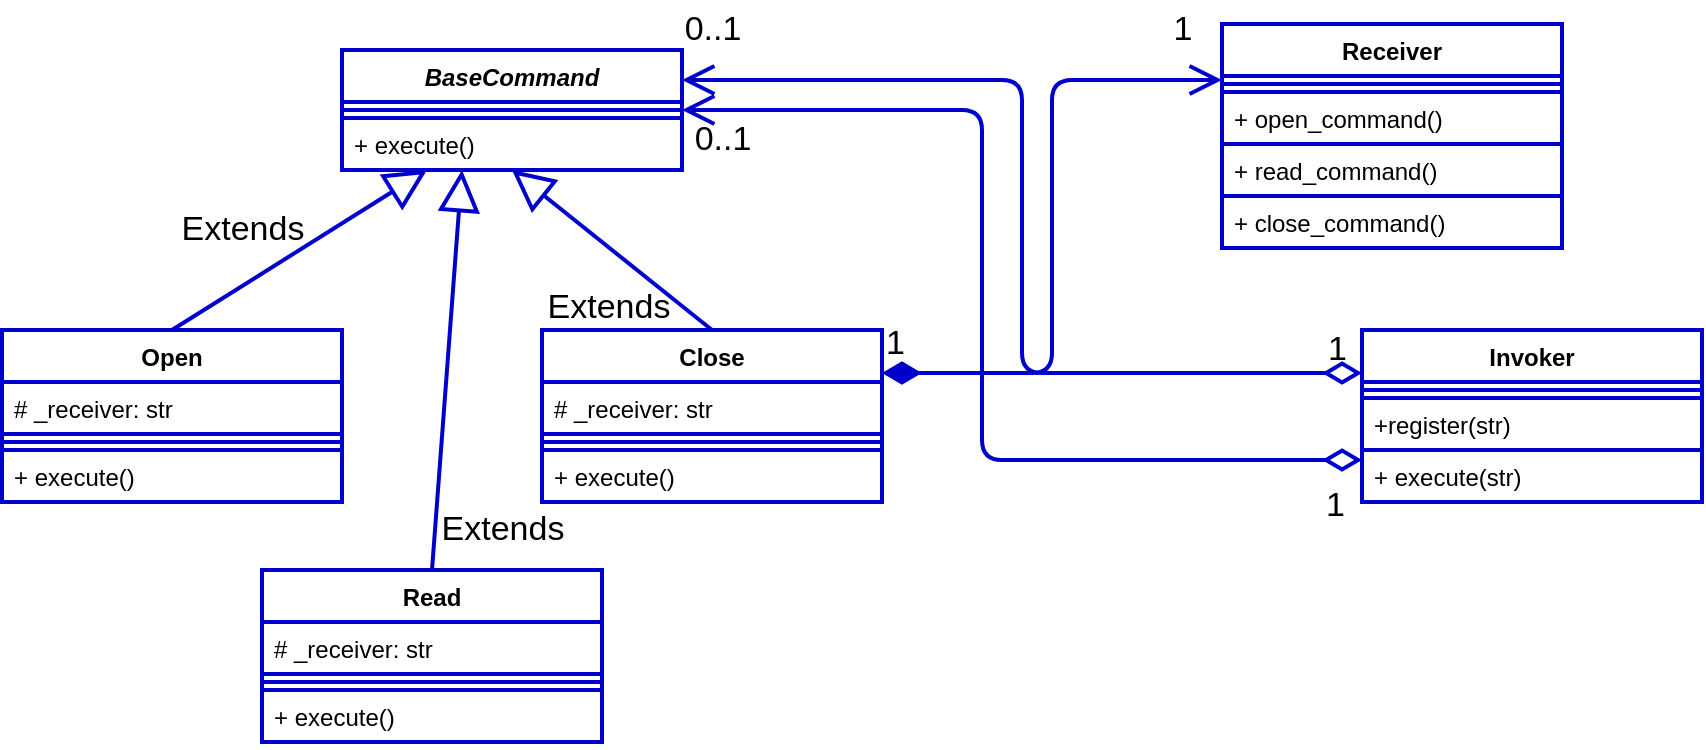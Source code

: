 <mxfile version="21.3.8" type="device">
  <diagram id="1Gqa9_uStb6yGPrUkZsY" name="Page-1">
    <mxGraphModel dx="880" dy="452" grid="1" gridSize="10" guides="1" tooltips="1" connect="1" arrows="1" fold="1" page="1" pageScale="1" pageWidth="850" pageHeight="1100" background="#ffffff" math="0" shadow="0">
      <root>
        <mxCell id="0" />
        <mxCell id="1" parent="0" />
        <mxCell id="2" value="BaseCommand" style="swimlane;fontStyle=3;align=center;verticalAlign=top;childLayout=stackLayout;horizontal=1;startSize=26;horizontalStack=0;resizeParent=1;resizeParentMax=0;resizeLast=0;collapsible=1;marginBottom=0;fontColor=#000000;strokeColor=#0000CC;strokeWidth=2;fillColor=#FFFFFF;" parent="1" vertex="1">
          <mxGeometry x="290" y="70" width="170" height="60" as="geometry" />
        </mxCell>
        <mxCell id="3" value="" style="line;strokeWidth=2;align=left;verticalAlign=middle;spacingTop=-1;spacingLeft=3;spacingRight=3;rotatable=0;labelPosition=right;points=[];portConstraint=eastwest;fontColor=#000000;strokeColor=#0000CC;fillColor=#FFFFFF;" parent="2" vertex="1">
          <mxGeometry y="26" width="170" height="8" as="geometry" />
        </mxCell>
        <mxCell id="4" value="+ execute()" style="text;align=left;verticalAlign=top;spacingLeft=4;spacingRight=4;overflow=hidden;rotatable=0;points=[[0,0.5],[1,0.5]];portConstraint=eastwest;fontColor=#000000;strokeColor=#0000CC;strokeWidth=2;fillColor=#FFFFFF;" parent="2" vertex="1">
          <mxGeometry y="34" width="170" height="26" as="geometry" />
        </mxCell>
        <mxCell id="6" value="Open" style="swimlane;fontStyle=1;align=center;verticalAlign=top;childLayout=stackLayout;horizontal=1;startSize=26;horizontalStack=0;resizeParent=1;resizeParentMax=0;resizeLast=0;collapsible=1;marginBottom=0;fontColor=#000000;strokeColor=#0000CC;strokeWidth=2;fillColor=#FFFFFF;" parent="1" vertex="1">
          <mxGeometry x="120" y="210" width="170" height="86" as="geometry" />
        </mxCell>
        <mxCell id="9" value="# _receiver: str" style="text;align=left;verticalAlign=top;spacingLeft=4;spacingRight=4;overflow=hidden;rotatable=0;points=[[0,0.5],[1,0.5]];portConstraint=eastwest;fontColor=#000000;strokeColor=#0000CC;strokeWidth=2;fillColor=#FFFFFF;" parent="6" vertex="1">
          <mxGeometry y="26" width="170" height="26" as="geometry" />
        </mxCell>
        <mxCell id="7" value="" style="line;strokeWidth=2;align=left;verticalAlign=middle;spacingTop=-1;spacingLeft=3;spacingRight=3;rotatable=0;labelPosition=right;points=[];portConstraint=eastwest;fontColor=#000000;strokeColor=#0000CC;fillColor=#FFFFFF;" parent="6" vertex="1">
          <mxGeometry y="52" width="170" height="8" as="geometry" />
        </mxCell>
        <mxCell id="8" value="+ execute()" style="text;align=left;verticalAlign=top;spacingLeft=4;spacingRight=4;overflow=hidden;rotatable=0;points=[[0,0.5],[1,0.5]];portConstraint=eastwest;fontColor=#000000;strokeColor=#0000CC;strokeWidth=2;fillColor=#FFFFFF;" parent="6" vertex="1">
          <mxGeometry y="60" width="170" height="26" as="geometry" />
        </mxCell>
        <mxCell id="10" value="Close" style="swimlane;fontStyle=1;align=center;verticalAlign=top;childLayout=stackLayout;horizontal=1;startSize=26;horizontalStack=0;resizeParent=1;resizeParentMax=0;resizeLast=0;collapsible=1;marginBottom=0;fontColor=#000000;strokeColor=#0000CC;strokeWidth=2;fillColor=#FFFFFF;" parent="1" vertex="1">
          <mxGeometry x="390" y="210" width="170" height="86" as="geometry" />
        </mxCell>
        <mxCell id="14" value="# _receiver: str" style="text;align=left;verticalAlign=top;spacingLeft=4;spacingRight=4;overflow=hidden;rotatable=0;points=[[0,0.5],[1,0.5]];portConstraint=eastwest;fontColor=#000000;strokeColor=#0000CC;strokeWidth=2;fillColor=#FFFFFF;" parent="10" vertex="1">
          <mxGeometry y="26" width="170" height="26" as="geometry" />
        </mxCell>
        <mxCell id="12" value="" style="line;strokeWidth=2;align=left;verticalAlign=middle;spacingTop=-1;spacingLeft=3;spacingRight=3;rotatable=0;labelPosition=right;points=[];portConstraint=eastwest;fontColor=#000000;strokeColor=#0000CC;fillColor=#FFFFFF;" parent="10" vertex="1">
          <mxGeometry y="52" width="170" height="8" as="geometry" />
        </mxCell>
        <mxCell id="13" value="+ execute()" style="text;align=left;verticalAlign=top;spacingLeft=4;spacingRight=4;overflow=hidden;rotatable=0;points=[[0,0.5],[1,0.5]];portConstraint=eastwest;fontColor=#000000;strokeColor=#0000CC;strokeWidth=2;fillColor=#FFFFFF;" parent="10" vertex="1">
          <mxGeometry y="60" width="170" height="26" as="geometry" />
        </mxCell>
        <mxCell id="16" value="Receiver" style="swimlane;fontStyle=1;align=center;verticalAlign=top;childLayout=stackLayout;horizontal=1;startSize=26;horizontalStack=0;resizeParent=1;resizeParentMax=0;resizeLast=0;collapsible=1;marginBottom=0;fontColor=#000000;strokeColor=#0000CC;strokeWidth=2;fillColor=#FFFFFF;" parent="1" vertex="1">
          <mxGeometry x="730" y="57" width="170" height="112" as="geometry" />
        </mxCell>
        <mxCell id="18" value="" style="line;strokeWidth=2;align=left;verticalAlign=middle;spacingTop=-1;spacingLeft=3;spacingRight=3;rotatable=0;labelPosition=right;points=[];portConstraint=eastwest;fontColor=#000000;strokeColor=#0000CC;fillColor=#FFFFFF;" parent="16" vertex="1">
          <mxGeometry y="26" width="170" height="8" as="geometry" />
        </mxCell>
        <mxCell id="19" value="+ open_command()" style="text;align=left;verticalAlign=top;spacingLeft=4;spacingRight=4;overflow=hidden;rotatable=0;points=[[0,0.5],[1,0.5]];portConstraint=eastwest;fontColor=#000000;strokeColor=#0000CC;strokeWidth=2;fillColor=#FFFFFF;" parent="16" vertex="1">
          <mxGeometry y="34" width="170" height="26" as="geometry" />
        </mxCell>
        <mxCell id="17" value="+ read_command()" style="text;align=left;verticalAlign=top;spacingLeft=4;spacingRight=4;overflow=hidden;rotatable=0;points=[[0,0.5],[1,0.5]];portConstraint=eastwest;fontColor=#000000;strokeColor=#0000CC;strokeWidth=2;fillColor=#FFFFFF;" parent="16" vertex="1">
          <mxGeometry y="60" width="170" height="26" as="geometry" />
        </mxCell>
        <mxCell id="2WsWcnvq7W948kJ2YH0S-37" value="+ close_command()" style="text;align=left;verticalAlign=top;spacingLeft=4;spacingRight=4;overflow=hidden;rotatable=0;points=[[0,0.5],[1,0.5]];portConstraint=eastwest;fontColor=#000000;strokeColor=#0000CC;strokeWidth=2;fillColor=#FFFFFF;" vertex="1" parent="16">
          <mxGeometry y="86" width="170" height="26" as="geometry" />
        </mxCell>
        <mxCell id="27" value="Extends" style="endArrow=block;endSize=16;endFill=0;html=1;entryX=0.25;entryY=1;entryDx=0;entryDy=0;exitX=0.5;exitY=0;exitDx=0;exitDy=0;strokeWidth=2;strokeColor=#0000CC;fontSize=17;fontColor=#000000;labelBackgroundColor=none;" parent="1" source="6" target="2" edge="1">
          <mxGeometry x="-0.253" y="24" width="160" relative="1" as="geometry">
            <mxPoint x="340" y="210" as="sourcePoint" />
            <mxPoint x="500" y="210" as="targetPoint" />
            <mxPoint as="offset" />
          </mxGeometry>
        </mxCell>
        <mxCell id="28" value="Extends" style="endArrow=block;endSize=16;endFill=0;html=1;entryX=0.5;entryY=1;entryDx=0;entryDy=0;exitX=0.5;exitY=0;exitDx=0;exitDy=0;strokeWidth=2;strokeColor=#0000CC;fontSize=17;fontColor=#000000;labelBackgroundColor=none;" parent="1" source="10" target="2" edge="1">
          <mxGeometry x="-0.253" y="24" width="160" relative="1" as="geometry">
            <mxPoint x="215" y="220" as="sourcePoint" />
            <mxPoint x="342.5" y="140" as="targetPoint" />
            <mxPoint as="offset" />
          </mxGeometry>
        </mxCell>
        <mxCell id="30" value="1" style="text;html=1;align=center;verticalAlign=middle;resizable=0;points=[];autosize=1;fontSize=17;fontColor=#000000;" parent="1" vertex="1">
          <mxGeometry x="700" y="45" width="20" height="30" as="geometry" />
        </mxCell>
        <mxCell id="32" value="1" style="endArrow=open;html=1;endSize=12;startArrow=diamondThin;startSize=14;startFill=1;edgeStyle=orthogonalEdgeStyle;align=left;verticalAlign=bottom;labelBackgroundColor=none;strokeColor=#0000CC;strokeWidth=2;fontSize=17;fontColor=#000000;exitX=1;exitY=0.25;exitDx=0;exitDy=0;entryX=0;entryY=0.25;entryDx=0;entryDy=0;" parent="1" source="10" target="16" edge="1">
          <mxGeometry x="-1" y="3" relative="1" as="geometry">
            <mxPoint x="600" y="210" as="sourcePoint" />
            <mxPoint x="760" y="210" as="targetPoint" />
          </mxGeometry>
        </mxCell>
        <mxCell id="33" value="1" style="endArrow=open;html=1;endSize=12;startArrow=diamondThin;startSize=14;startFill=0;edgeStyle=orthogonalEdgeStyle;align=left;verticalAlign=bottom;labelBackgroundColor=none;strokeColor=#0000CC;strokeWidth=2;fontSize=17;fontColor=#000000;entryX=1;entryY=0.25;entryDx=0;entryDy=0;exitX=0;exitY=0.25;exitDx=0;exitDy=0;" parent="1" source="20" target="2" edge="1">
          <mxGeometry x="-0.921" relative="1" as="geometry">
            <mxPoint x="600" y="210" as="sourcePoint" />
            <mxPoint x="760" y="210" as="targetPoint" />
            <mxPoint as="offset" />
          </mxGeometry>
        </mxCell>
        <mxCell id="34" value="1" style="endArrow=open;html=1;endSize=12;startArrow=diamondThin;startSize=14;startFill=0;edgeStyle=orthogonalEdgeStyle;align=left;verticalAlign=bottom;labelBackgroundColor=none;strokeColor=#0000CC;strokeWidth=2;fontSize=17;fontColor=#000000;entryX=1;entryY=0.5;entryDx=0;entryDy=0;exitX=0;exitY=0.5;exitDx=0;exitDy=0;" parent="1" target="2" edge="1">
          <mxGeometry x="-0.922" y="35" relative="1" as="geometry">
            <mxPoint x="800" y="275" as="sourcePoint" />
            <mxPoint x="760" y="210" as="targetPoint" />
            <Array as="points">
              <mxPoint x="610" y="275" />
              <mxPoint x="610" y="100" />
            </Array>
            <mxPoint as="offset" />
          </mxGeometry>
        </mxCell>
        <mxCell id="20" value="Invoker" style="swimlane;fontStyle=1;align=center;verticalAlign=top;childLayout=stackLayout;horizontal=1;startSize=26;horizontalStack=0;resizeParent=1;resizeParentMax=0;resizeLast=0;collapsible=1;marginBottom=0;fontColor=#000000;strokeColor=#0000CC;strokeWidth=2;fillColor=#FFFFFF;" parent="1" vertex="1">
          <mxGeometry x="800" y="210" width="170" height="86" as="geometry" />
        </mxCell>
        <mxCell id="21" value="" style="line;strokeWidth=2;align=left;verticalAlign=middle;spacingTop=-1;spacingLeft=3;spacingRight=3;rotatable=0;labelPosition=right;points=[];portConstraint=eastwest;fontColor=#000000;strokeColor=#0000CC;fillColor=#FFFFFF;" parent="20" vertex="1">
          <mxGeometry y="26" width="170" height="8" as="geometry" />
        </mxCell>
        <mxCell id="25" value="+register(str)" style="text;align=left;verticalAlign=top;spacingLeft=4;spacingRight=4;overflow=hidden;rotatable=0;points=[[0,0.5],[1,0.5]];portConstraint=eastwest;fontColor=#000000;strokeColor=#0000CC;strokeWidth=2;fillColor=#FFFFFF;" parent="20" vertex="1">
          <mxGeometry y="34" width="170" height="26" as="geometry" />
        </mxCell>
        <mxCell id="23" value="+ execute(str)" style="text;align=left;verticalAlign=top;spacingLeft=4;spacingRight=4;overflow=hidden;rotatable=0;points=[[0,0.5],[1,0.5]];portConstraint=eastwest;fontColor=#000000;strokeColor=#0000CC;strokeWidth=2;fillColor=#FFFFFF;" parent="20" vertex="1">
          <mxGeometry y="60" width="170" height="26" as="geometry" />
        </mxCell>
        <mxCell id="35" value="0..1" style="text;html=1;align=center;verticalAlign=middle;resizable=0;points=[];autosize=1;fontSize=17;fontColor=#000000;" parent="1" vertex="1">
          <mxGeometry x="455" y="45" width="40" height="30" as="geometry" />
        </mxCell>
        <mxCell id="37" value="0..1" style="text;html=1;align=center;verticalAlign=middle;resizable=0;points=[];autosize=1;fontSize=17;fontColor=#000000;" parent="1" vertex="1">
          <mxGeometry x="460" y="100" width="40" height="30" as="geometry" />
        </mxCell>
        <mxCell id="2WsWcnvq7W948kJ2YH0S-38" value="Read" style="swimlane;fontStyle=1;align=center;verticalAlign=top;childLayout=stackLayout;horizontal=1;startSize=26;horizontalStack=0;resizeParent=1;resizeParentMax=0;resizeLast=0;collapsible=1;marginBottom=0;fontColor=#000000;strokeColor=#0000CC;strokeWidth=2;fillColor=#FFFFFF;" vertex="1" parent="1">
          <mxGeometry x="250" y="330" width="170" height="86" as="geometry" />
        </mxCell>
        <mxCell id="2WsWcnvq7W948kJ2YH0S-39" value="# _receiver: str" style="text;align=left;verticalAlign=top;spacingLeft=4;spacingRight=4;overflow=hidden;rotatable=0;points=[[0,0.5],[1,0.5]];portConstraint=eastwest;fontColor=#000000;strokeColor=#0000CC;strokeWidth=2;fillColor=#FFFFFF;" vertex="1" parent="2WsWcnvq7W948kJ2YH0S-38">
          <mxGeometry y="26" width="170" height="26" as="geometry" />
        </mxCell>
        <mxCell id="2WsWcnvq7W948kJ2YH0S-40" value="" style="line;strokeWidth=2;align=left;verticalAlign=middle;spacingTop=-1;spacingLeft=3;spacingRight=3;rotatable=0;labelPosition=right;points=[];portConstraint=eastwest;fontColor=#000000;strokeColor=#0000CC;fillColor=#FFFFFF;" vertex="1" parent="2WsWcnvq7W948kJ2YH0S-38">
          <mxGeometry y="52" width="170" height="8" as="geometry" />
        </mxCell>
        <mxCell id="2WsWcnvq7W948kJ2YH0S-41" value="+ execute()" style="text;align=left;verticalAlign=top;spacingLeft=4;spacingRight=4;overflow=hidden;rotatable=0;points=[[0,0.5],[1,0.5]];portConstraint=eastwest;fontColor=#000000;strokeColor=#0000CC;strokeWidth=2;fillColor=#FFFFFF;" vertex="1" parent="2WsWcnvq7W948kJ2YH0S-38">
          <mxGeometry y="60" width="170" height="26" as="geometry" />
        </mxCell>
        <mxCell id="2WsWcnvq7W948kJ2YH0S-42" value="Extends" style="endArrow=block;endSize=16;endFill=0;html=1;exitX=0.5;exitY=0;exitDx=0;exitDy=0;strokeWidth=2;strokeColor=#0000CC;fontSize=17;fontColor=#000000;labelBackgroundColor=none;" edge="1" parent="1" source="2WsWcnvq7W948kJ2YH0S-38">
          <mxGeometry x="-0.775" y="-33" width="160" relative="1" as="geometry">
            <mxPoint x="320" y="300" as="sourcePoint" />
            <mxPoint x="350" y="130" as="targetPoint" />
            <mxPoint as="offset" />
          </mxGeometry>
        </mxCell>
      </root>
    </mxGraphModel>
  </diagram>
</mxfile>
